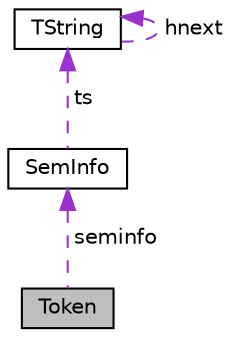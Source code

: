 digraph "Token"
{
 // LATEX_PDF_SIZE
  edge [fontname="Helvetica",fontsize="10",labelfontname="Helvetica",labelfontsize="10"];
  node [fontname="Helvetica",fontsize="10",shape=record];
  Node1 [label="Token",height=0.2,width=0.4,color="black", fillcolor="grey75", style="filled", fontcolor="black",tooltip=" "];
  Node2 -> Node1 [dir="back",color="darkorchid3",fontsize="10",style="dashed",label=" seminfo" ,fontname="Helvetica"];
  Node2 [label="SemInfo",height=0.2,width=0.4,color="black", fillcolor="white", style="filled",URL="$union_sem_info.html",tooltip=" "];
  Node3 -> Node2 [dir="back",color="darkorchid3",fontsize="10",style="dashed",label=" ts" ,fontname="Helvetica"];
  Node3 [label="TString",height=0.2,width=0.4,color="black", fillcolor="white", style="filled",URL="$struct_t_string.html",tooltip=" "];
  Node3 -> Node3 [dir="back",color="darkorchid3",fontsize="10",style="dashed",label=" hnext" ,fontname="Helvetica"];
}
